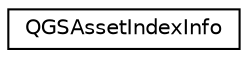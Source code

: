 digraph "类继承关系图"
{
  edge [fontname="Helvetica",fontsize="10",labelfontname="Helvetica",labelfontsize="10"];
  node [fontname="Helvetica",fontsize="10",shape=record];
  rankdir="LR";
  Node0 [label="QGSAssetIndexInfo",height=0.2,width=0.4,color="black", fillcolor="white", style="filled",URL="$class_q_g_s_asset_index_info.html"];
}
